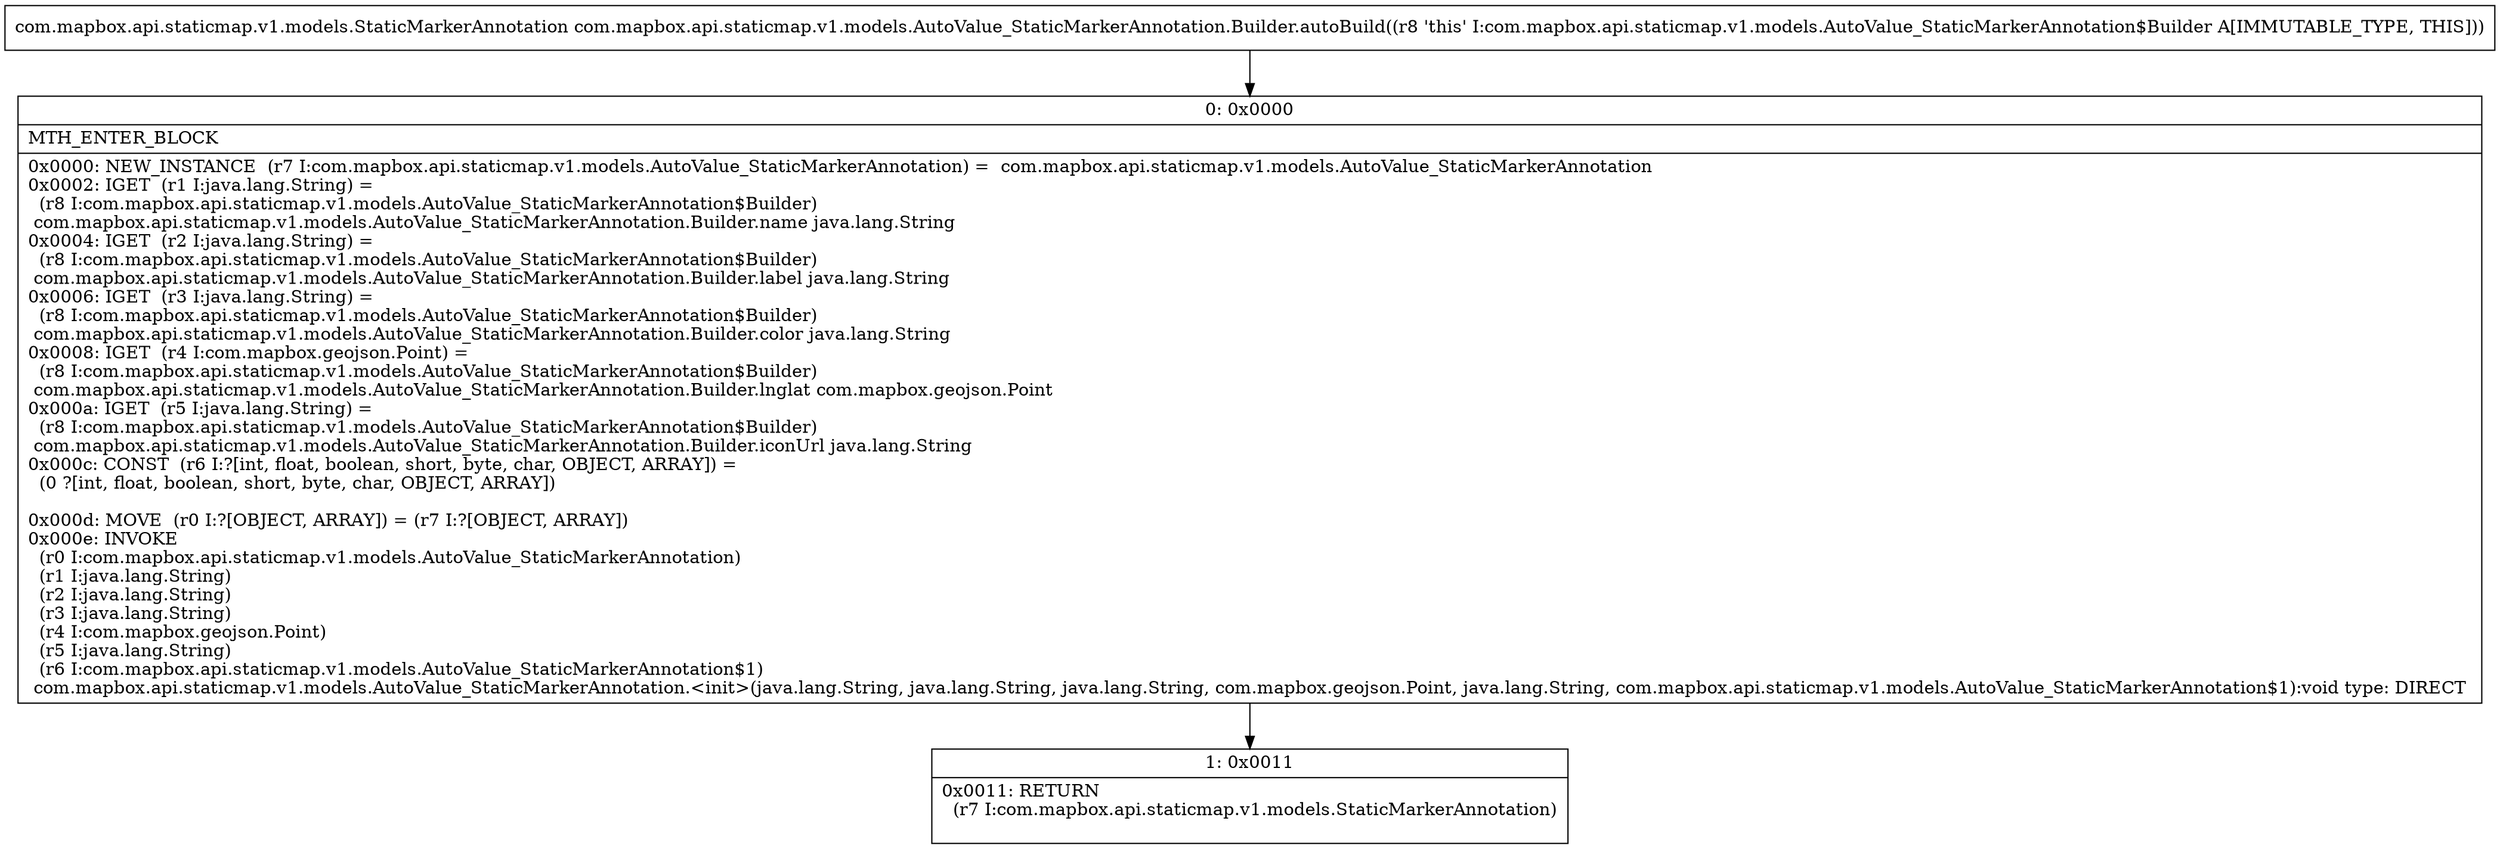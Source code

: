 digraph "CFG forcom.mapbox.api.staticmap.v1.models.AutoValue_StaticMarkerAnnotation.Builder.autoBuild()Lcom\/mapbox\/api\/staticmap\/v1\/models\/StaticMarkerAnnotation;" {
Node_0 [shape=record,label="{0\:\ 0x0000|MTH_ENTER_BLOCK\l|0x0000: NEW_INSTANCE  (r7 I:com.mapbox.api.staticmap.v1.models.AutoValue_StaticMarkerAnnotation) =  com.mapbox.api.staticmap.v1.models.AutoValue_StaticMarkerAnnotation \l0x0002: IGET  (r1 I:java.lang.String) = \l  (r8 I:com.mapbox.api.staticmap.v1.models.AutoValue_StaticMarkerAnnotation$Builder)\l com.mapbox.api.staticmap.v1.models.AutoValue_StaticMarkerAnnotation.Builder.name java.lang.String \l0x0004: IGET  (r2 I:java.lang.String) = \l  (r8 I:com.mapbox.api.staticmap.v1.models.AutoValue_StaticMarkerAnnotation$Builder)\l com.mapbox.api.staticmap.v1.models.AutoValue_StaticMarkerAnnotation.Builder.label java.lang.String \l0x0006: IGET  (r3 I:java.lang.String) = \l  (r8 I:com.mapbox.api.staticmap.v1.models.AutoValue_StaticMarkerAnnotation$Builder)\l com.mapbox.api.staticmap.v1.models.AutoValue_StaticMarkerAnnotation.Builder.color java.lang.String \l0x0008: IGET  (r4 I:com.mapbox.geojson.Point) = \l  (r8 I:com.mapbox.api.staticmap.v1.models.AutoValue_StaticMarkerAnnotation$Builder)\l com.mapbox.api.staticmap.v1.models.AutoValue_StaticMarkerAnnotation.Builder.lnglat com.mapbox.geojson.Point \l0x000a: IGET  (r5 I:java.lang.String) = \l  (r8 I:com.mapbox.api.staticmap.v1.models.AutoValue_StaticMarkerAnnotation$Builder)\l com.mapbox.api.staticmap.v1.models.AutoValue_StaticMarkerAnnotation.Builder.iconUrl java.lang.String \l0x000c: CONST  (r6 I:?[int, float, boolean, short, byte, char, OBJECT, ARRAY]) = \l  (0 ?[int, float, boolean, short, byte, char, OBJECT, ARRAY])\l \l0x000d: MOVE  (r0 I:?[OBJECT, ARRAY]) = (r7 I:?[OBJECT, ARRAY]) \l0x000e: INVOKE  \l  (r0 I:com.mapbox.api.staticmap.v1.models.AutoValue_StaticMarkerAnnotation)\l  (r1 I:java.lang.String)\l  (r2 I:java.lang.String)\l  (r3 I:java.lang.String)\l  (r4 I:com.mapbox.geojson.Point)\l  (r5 I:java.lang.String)\l  (r6 I:com.mapbox.api.staticmap.v1.models.AutoValue_StaticMarkerAnnotation$1)\l com.mapbox.api.staticmap.v1.models.AutoValue_StaticMarkerAnnotation.\<init\>(java.lang.String, java.lang.String, java.lang.String, com.mapbox.geojson.Point, java.lang.String, com.mapbox.api.staticmap.v1.models.AutoValue_StaticMarkerAnnotation$1):void type: DIRECT \l}"];
Node_1 [shape=record,label="{1\:\ 0x0011|0x0011: RETURN  \l  (r7 I:com.mapbox.api.staticmap.v1.models.StaticMarkerAnnotation)\l \l}"];
MethodNode[shape=record,label="{com.mapbox.api.staticmap.v1.models.StaticMarkerAnnotation com.mapbox.api.staticmap.v1.models.AutoValue_StaticMarkerAnnotation.Builder.autoBuild((r8 'this' I:com.mapbox.api.staticmap.v1.models.AutoValue_StaticMarkerAnnotation$Builder A[IMMUTABLE_TYPE, THIS])) }"];
MethodNode -> Node_0;
Node_0 -> Node_1;
}

